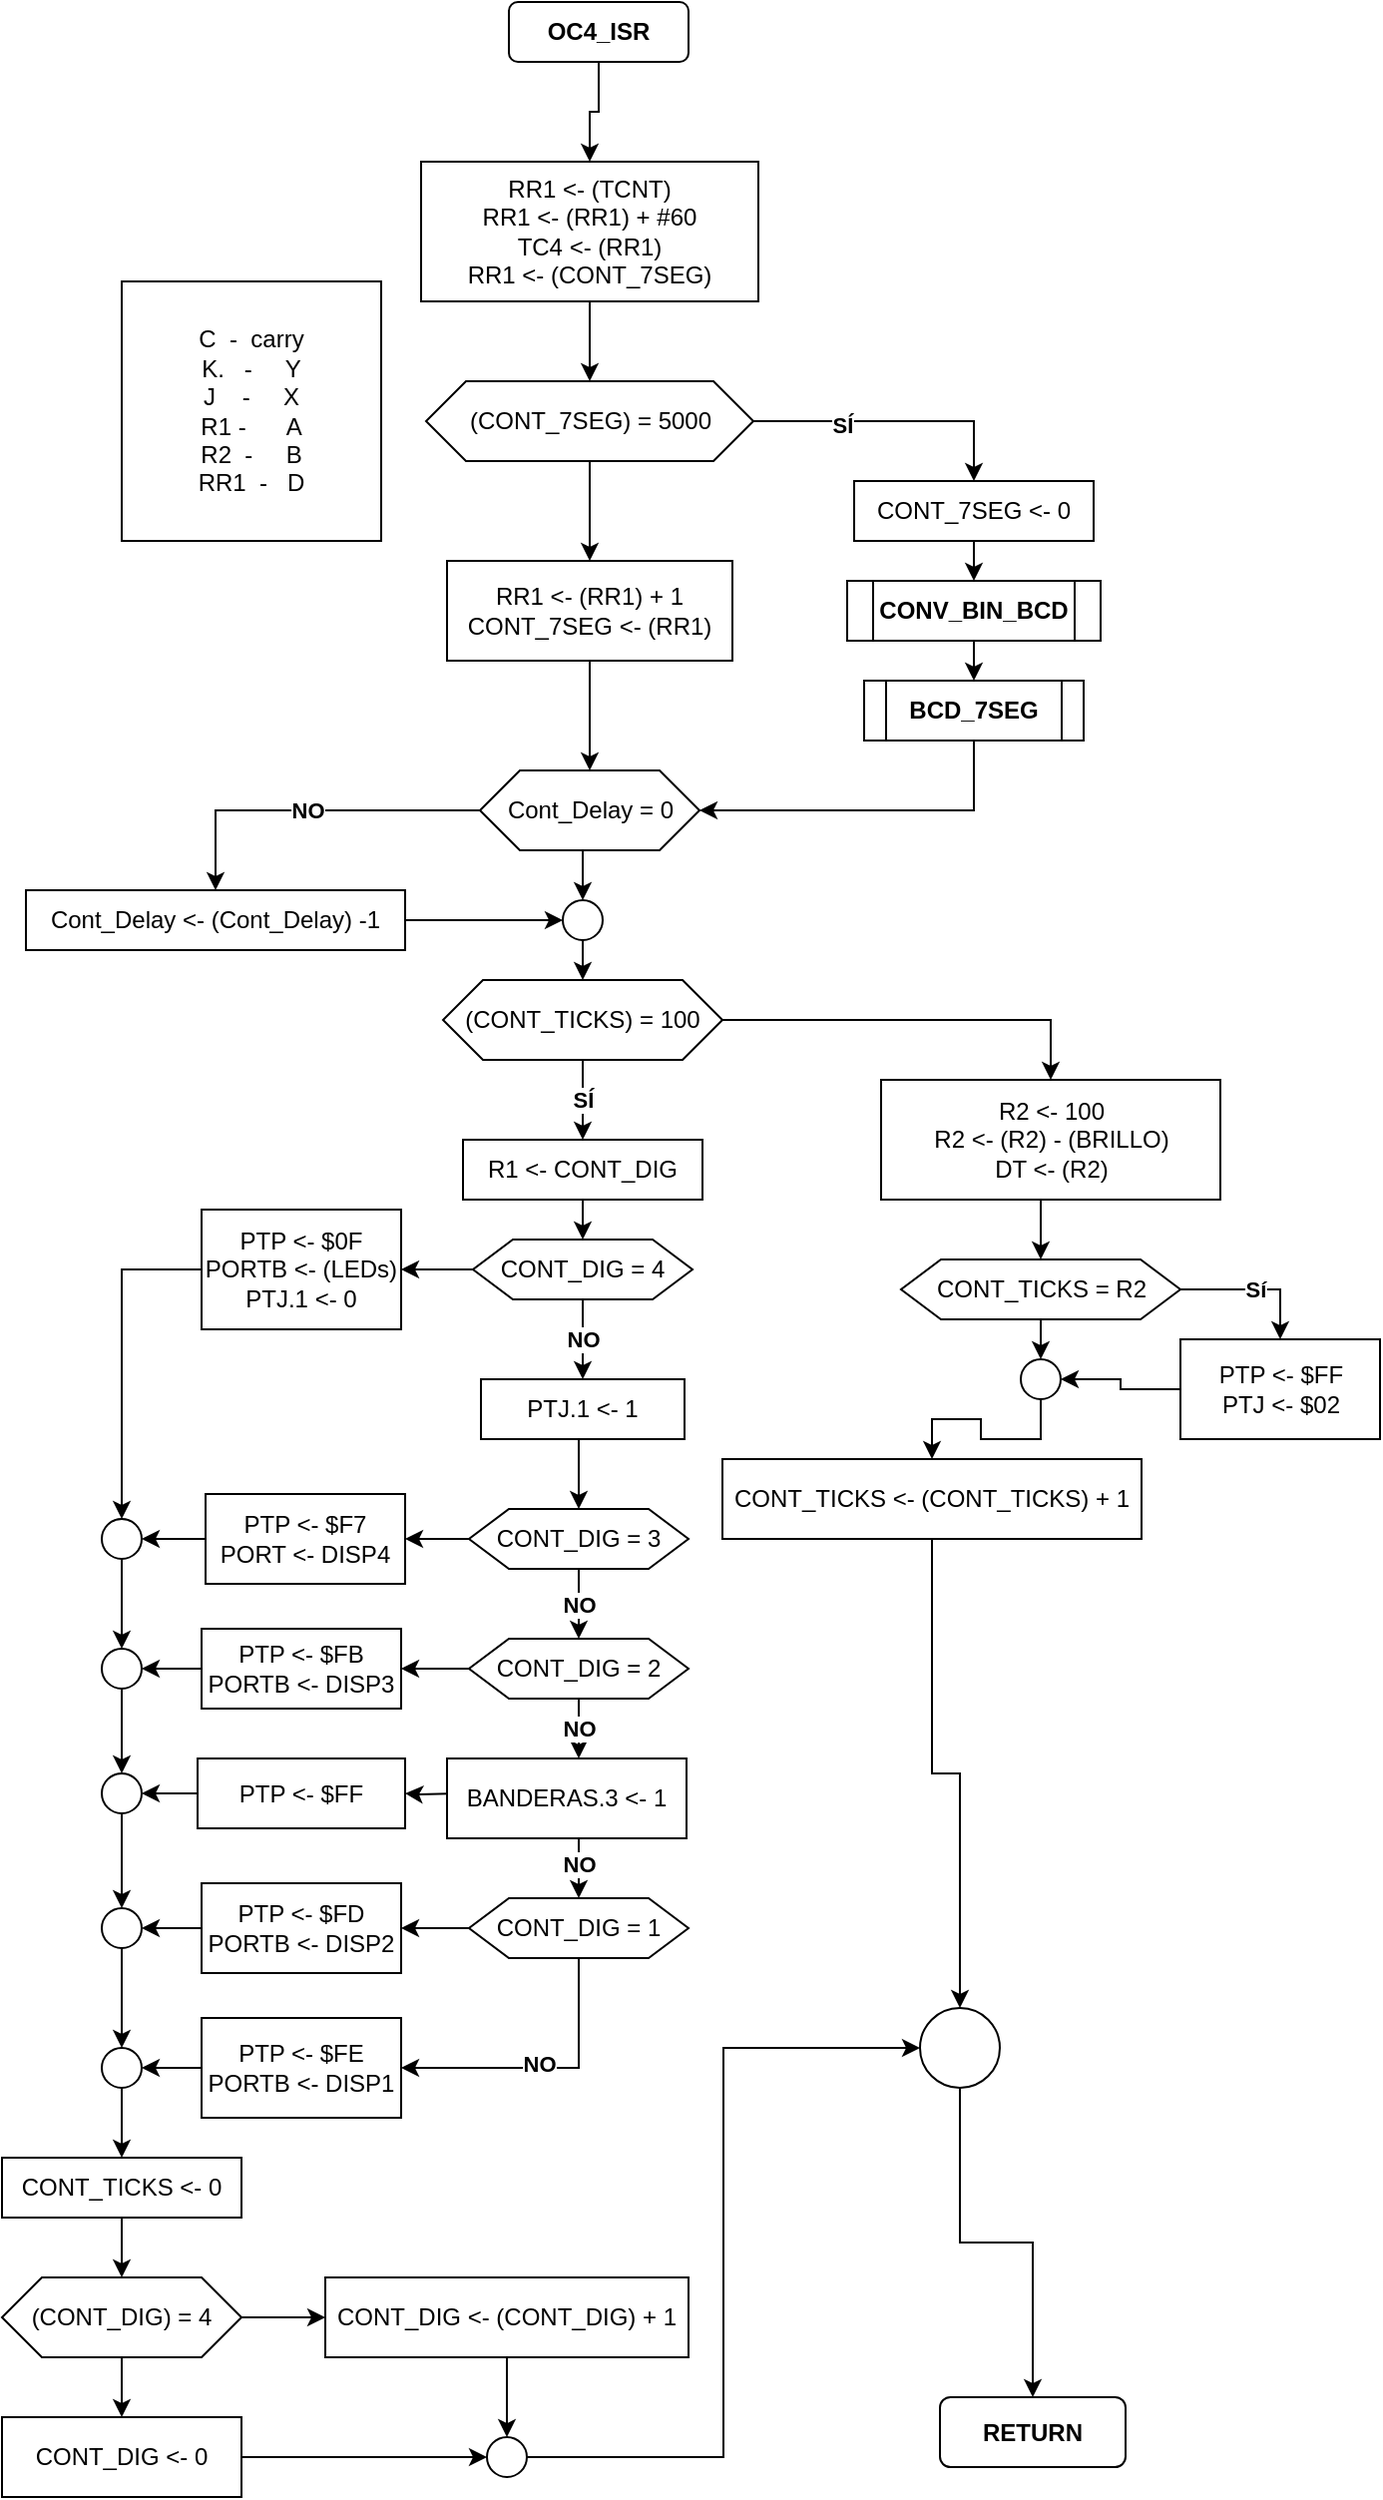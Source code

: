 <mxfile version="14.4.3" type="device"><diagram id="KmJu90Agw-A7-go_Xd_k" name="Page-1"><mxGraphModel dx="1453" dy="1954" grid="1" gridSize="10" guides="1" tooltips="1" connect="1" arrows="1" fold="1" page="1" pageScale="1" pageWidth="827" pageHeight="1169" math="0" shadow="0"><root><mxCell id="0"/><mxCell id="1" parent="0"/><mxCell id="EeOa39_Fw569cQfaLQzC-4" style="edgeStyle=orthogonalEdgeStyle;rounded=0;orthogonalLoop=1;jettySize=auto;html=1;exitX=0.5;exitY=1;exitDx=0;exitDy=0;" edge="1" parent="1" source="s95_hVxubEFKR47E11qt-1" target="EeOa39_Fw569cQfaLQzC-1"><mxGeometry relative="1" as="geometry"/></mxCell><mxCell id="s95_hVxubEFKR47E11qt-1" value="OC4_ISR" style="rounded=1;whiteSpace=wrap;html=1;fontStyle=1" parent="1" vertex="1"><mxGeometry x="314" y="-120" width="90" height="30" as="geometry"/></mxCell><mxCell id="s95_hVxubEFKR47E11qt-121" style="edgeStyle=orthogonalEdgeStyle;rounded=0;orthogonalLoop=1;jettySize=auto;html=1;exitX=0.5;exitY=1;exitDx=0;exitDy=0;entryX=0.5;entryY=0;entryDx=0;entryDy=0;" parent="1" source="s95_hVxubEFKR47E11qt-4" target="s95_hVxubEFKR47E11qt-118" edge="1"><mxGeometry relative="1" as="geometry"/></mxCell><mxCell id="s95_hVxubEFKR47E11qt-4" value="RR1 &amp;lt;- (RR1) + 1&lt;br&gt;CONT_7SEG &amp;lt;- (RR1)" style="rounded=0;whiteSpace=wrap;html=1;" parent="1" vertex="1"><mxGeometry x="283" y="160" width="143" height="50" as="geometry"/></mxCell><mxCell id="s95_hVxubEFKR47E11qt-119" value="SÍ" style="edgeStyle=orthogonalEdgeStyle;rounded=0;orthogonalLoop=1;jettySize=auto;html=1;exitX=0.5;exitY=1;exitDx=0;exitDy=0;entryX=0.5;entryY=0;entryDx=0;entryDy=0;fontStyle=1" parent="1" source="s95_hVxubEFKR47E11qt-9" target="s95_hVxubEFKR47E11qt-30" edge="1"><mxGeometry relative="1" as="geometry"/></mxCell><mxCell id="s95_hVxubEFKR47E11qt-137" style="edgeStyle=orthogonalEdgeStyle;rounded=0;orthogonalLoop=1;jettySize=auto;html=1;exitX=1;exitY=0.5;exitDx=0;exitDy=0;entryX=0.5;entryY=0;entryDx=0;entryDy=0;" parent="1" source="s95_hVxubEFKR47E11qt-9" target="s95_hVxubEFKR47E11qt-10" edge="1"><mxGeometry relative="1" as="geometry"/></mxCell><mxCell id="s95_hVxubEFKR47E11qt-9" value="(CONT_TICKS) = 100" style="shape=hexagon;perimeter=hexagonPerimeter2;whiteSpace=wrap;html=1;fixedSize=1;" parent="1" vertex="1"><mxGeometry x="281" y="370" width="140" height="40" as="geometry"/></mxCell><mxCell id="s95_hVxubEFKR47E11qt-25" style="edgeStyle=orthogonalEdgeStyle;rounded=0;orthogonalLoop=1;jettySize=auto;html=1;exitX=0.5;exitY=1;exitDx=0;exitDy=0;entryX=0.5;entryY=0;entryDx=0;entryDy=0;" parent="1" source="s95_hVxubEFKR47E11qt-10" target="s95_hVxubEFKR47E11qt-12" edge="1"><mxGeometry relative="1" as="geometry"/></mxCell><mxCell id="s95_hVxubEFKR47E11qt-10" value="R2 &amp;lt;- 100&lt;br&gt;R2 &amp;lt;- (R2) - (BRILLO)&lt;br&gt;DT &amp;lt;- (R2)&lt;br&gt;" style="rounded=0;whiteSpace=wrap;html=1;" parent="1" vertex="1"><mxGeometry x="500.5" y="420" width="170" height="60" as="geometry"/></mxCell><mxCell id="s95_hVxubEFKR47E11qt-16" value="Sí" style="edgeStyle=orthogonalEdgeStyle;rounded=0;orthogonalLoop=1;jettySize=auto;html=1;exitX=1;exitY=0.5;exitDx=0;exitDy=0;fontStyle=1" parent="1" source="s95_hVxubEFKR47E11qt-12" target="s95_hVxubEFKR47E11qt-13" edge="1"><mxGeometry relative="1" as="geometry"/></mxCell><mxCell id="s95_hVxubEFKR47E11qt-21" style="edgeStyle=orthogonalEdgeStyle;rounded=0;orthogonalLoop=1;jettySize=auto;html=1;exitX=0.5;exitY=1;exitDx=0;exitDy=0;entryX=0.5;entryY=0;entryDx=0;entryDy=0;" parent="1" source="s95_hVxubEFKR47E11qt-12" target="s95_hVxubEFKR47E11qt-17" edge="1"><mxGeometry relative="1" as="geometry"/></mxCell><mxCell id="s95_hVxubEFKR47E11qt-12" value="CONT_TICKS = R2" style="shape=hexagon;perimeter=hexagonPerimeter2;whiteSpace=wrap;html=1;fixedSize=1;" parent="1" vertex="1"><mxGeometry x="510.5" y="510" width="140" height="30" as="geometry"/></mxCell><mxCell id="s95_hVxubEFKR47E11qt-23" style="edgeStyle=orthogonalEdgeStyle;rounded=0;orthogonalLoop=1;jettySize=auto;html=1;exitX=0;exitY=0.5;exitDx=0;exitDy=0;entryX=1;entryY=0.5;entryDx=0;entryDy=0;" parent="1" source="s95_hVxubEFKR47E11qt-13" target="s95_hVxubEFKR47E11qt-17" edge="1"><mxGeometry relative="1" as="geometry"/></mxCell><mxCell id="s95_hVxubEFKR47E11qt-13" value="PTP &amp;lt;- $FF&lt;br&gt;PTJ &amp;lt;- $02" style="rounded=0;whiteSpace=wrap;html=1;" parent="1" vertex="1"><mxGeometry x="650.5" y="550" width="100" height="50" as="geometry"/></mxCell><mxCell id="NLIzqeMufe7roDr56erX-3" style="edgeStyle=orthogonalEdgeStyle;rounded=0;orthogonalLoop=1;jettySize=auto;html=1;exitX=0.5;exitY=1;exitDx=0;exitDy=0;entryX=0.5;entryY=0;entryDx=0;entryDy=0;" parent="1" source="s95_hVxubEFKR47E11qt-15" target="NLIzqeMufe7roDr56erX-1" edge="1"><mxGeometry relative="1" as="geometry"/></mxCell><mxCell id="s95_hVxubEFKR47E11qt-15" value="CONT_TICKS &amp;lt;- (CONT_TICKS) + 1" style="rounded=0;whiteSpace=wrap;html=1;" parent="1" vertex="1"><mxGeometry x="421" y="610" width="210" height="40" as="geometry"/></mxCell><mxCell id="s95_hVxubEFKR47E11qt-140" style="edgeStyle=orthogonalEdgeStyle;rounded=0;orthogonalLoop=1;jettySize=auto;html=1;exitX=0.5;exitY=1;exitDx=0;exitDy=0;entryX=0.5;entryY=0;entryDx=0;entryDy=0;" parent="1" source="s95_hVxubEFKR47E11qt-17" target="s95_hVxubEFKR47E11qt-15" edge="1"><mxGeometry relative="1" as="geometry"/></mxCell><mxCell id="s95_hVxubEFKR47E11qt-17" value="" style="ellipse;whiteSpace=wrap;html=1;aspect=fixed;" parent="1" vertex="1"><mxGeometry x="570.5" y="560" width="20" height="20" as="geometry"/></mxCell><mxCell id="s95_hVxubEFKR47E11qt-37" style="edgeStyle=orthogonalEdgeStyle;rounded=0;orthogonalLoop=1;jettySize=auto;html=1;exitX=0.5;exitY=1;exitDx=0;exitDy=0;entryX=0.5;entryY=0;entryDx=0;entryDy=0;" parent="1" source="s95_hVxubEFKR47E11qt-29" target="s95_hVxubEFKR47E11qt-32" edge="1"><mxGeometry relative="1" as="geometry"/></mxCell><mxCell id="s95_hVxubEFKR47E11qt-29" value="PTJ.1 &amp;lt;- 1" style="rounded=0;whiteSpace=wrap;html=1;" parent="1" vertex="1"><mxGeometry x="300" y="570" width="102" height="30" as="geometry"/></mxCell><mxCell id="s95_hVxubEFKR47E11qt-35" style="edgeStyle=orthogonalEdgeStyle;rounded=0;orthogonalLoop=1;jettySize=auto;html=1;exitX=0.5;exitY=1;exitDx=0;exitDy=0;entryX=0.5;entryY=0;entryDx=0;entryDy=0;" parent="1" source="s95_hVxubEFKR47E11qt-30" target="s95_hVxubEFKR47E11qt-31" edge="1"><mxGeometry relative="1" as="geometry"/></mxCell><mxCell id="s95_hVxubEFKR47E11qt-30" value="R1 &amp;lt;- CONT_DIG" style="rounded=0;whiteSpace=wrap;html=1;" parent="1" vertex="1"><mxGeometry x="291" y="450" width="120" height="30" as="geometry"/></mxCell><mxCell id="s95_hVxubEFKR47E11qt-36" value="NO" style="edgeStyle=orthogonalEdgeStyle;rounded=0;orthogonalLoop=1;jettySize=auto;html=1;exitX=0.5;exitY=1;exitDx=0;exitDy=0;entryX=0.5;entryY=0;entryDx=0;entryDy=0;fontStyle=1" parent="1" source="s95_hVxubEFKR47E11qt-31" target="s95_hVxubEFKR47E11qt-29" edge="1"><mxGeometry relative="1" as="geometry"/></mxCell><mxCell id="s95_hVxubEFKR47E11qt-66" style="edgeStyle=orthogonalEdgeStyle;rounded=0;orthogonalLoop=1;jettySize=auto;html=1;exitX=0;exitY=0.5;exitDx=0;exitDy=0;entryX=1;entryY=0.5;entryDx=0;entryDy=0;" parent="1" source="s95_hVxubEFKR47E11qt-31" target="s95_hVxubEFKR47E11qt-45" edge="1"><mxGeometry relative="1" as="geometry"/></mxCell><mxCell id="s95_hVxubEFKR47E11qt-31" value="CONT_DIG = 4" style="shape=hexagon;perimeter=hexagonPerimeter2;whiteSpace=wrap;html=1;fixedSize=1;" parent="1" vertex="1"><mxGeometry x="296" y="500" width="110" height="30" as="geometry"/></mxCell><mxCell id="s95_hVxubEFKR47E11qt-38" value="NO" style="edgeStyle=orthogonalEdgeStyle;rounded=0;orthogonalLoop=1;jettySize=auto;html=1;exitX=0.5;exitY=1;exitDx=0;exitDy=0;entryX=0.5;entryY=0;entryDx=0;entryDy=0;fontStyle=1" parent="1" source="s95_hVxubEFKR47E11qt-32" target="s95_hVxubEFKR47E11qt-33" edge="1"><mxGeometry relative="1" as="geometry"/></mxCell><mxCell id="s95_hVxubEFKR47E11qt-68" style="edgeStyle=orthogonalEdgeStyle;rounded=0;orthogonalLoop=1;jettySize=auto;html=1;exitX=0;exitY=0.5;exitDx=0;exitDy=0;entryX=1;entryY=0.5;entryDx=0;entryDy=0;" parent="1" source="s95_hVxubEFKR47E11qt-32" target="s95_hVxubEFKR47E11qt-49" edge="1"><mxGeometry relative="1" as="geometry"/></mxCell><mxCell id="s95_hVxubEFKR47E11qt-32" value="CONT_DIG = 3" style="shape=hexagon;perimeter=hexagonPerimeter2;whiteSpace=wrap;html=1;fixedSize=1;" parent="1" vertex="1"><mxGeometry x="294" y="635" width="110" height="30" as="geometry"/></mxCell><mxCell id="s95_hVxubEFKR47E11qt-44" value="NO" style="edgeStyle=orthogonalEdgeStyle;rounded=0;orthogonalLoop=1;jettySize=auto;html=1;exitX=0.5;exitY=1;exitDx=0;exitDy=0;entryX=0.5;entryY=0;entryDx=0;entryDy=0;fontStyle=1" parent="1" source="s95_hVxubEFKR47E11qt-33" edge="1"><mxGeometry relative="1" as="geometry"><mxPoint x="349" y="760" as="targetPoint"/></mxGeometry></mxCell><mxCell id="s95_hVxubEFKR47E11qt-69" value="" style="edgeStyle=orthogonalEdgeStyle;rounded=0;orthogonalLoop=1;jettySize=auto;html=1;" parent="1" source="s95_hVxubEFKR47E11qt-33" target="s95_hVxubEFKR47E11qt-47" edge="1"><mxGeometry relative="1" as="geometry"/></mxCell><mxCell id="s95_hVxubEFKR47E11qt-33" value="CONT_DIG = 2" style="shape=hexagon;perimeter=hexagonPerimeter2;whiteSpace=wrap;html=1;fixedSize=1;" parent="1" vertex="1"><mxGeometry x="294" y="700" width="110" height="30" as="geometry"/></mxCell><mxCell id="s95_hVxubEFKR47E11qt-70" style="edgeStyle=orthogonalEdgeStyle;rounded=0;orthogonalLoop=1;jettySize=auto;html=1;exitX=0;exitY=0.5;exitDx=0;exitDy=0;" parent="1" source="s95_hVxubEFKR47E11qt-34" target="s95_hVxubEFKR47E11qt-48" edge="1"><mxGeometry relative="1" as="geometry"/></mxCell><mxCell id="s95_hVxubEFKR47E11qt-95" style="edgeStyle=orthogonalEdgeStyle;rounded=0;orthogonalLoop=1;jettySize=auto;html=1;exitX=0.5;exitY=1;exitDx=0;exitDy=0;entryX=1;entryY=0.5;entryDx=0;entryDy=0;" parent="1" source="s95_hVxubEFKR47E11qt-34" target="s95_hVxubEFKR47E11qt-86" edge="1"><mxGeometry relative="1" as="geometry"/></mxCell><mxCell id="s95_hVxubEFKR47E11qt-100" value="&lt;b&gt;NO&lt;/b&gt;" style="edgeLabel;html=1;align=center;verticalAlign=middle;resizable=0;points=[];" parent="s95_hVxubEFKR47E11qt-95" vertex="1" connectable="0"><mxGeometry x="0.043" y="-2" relative="1" as="geometry"><mxPoint as="offset"/></mxGeometry></mxCell><mxCell id="s95_hVxubEFKR47E11qt-34" value="CONT_DIG = 1" style="shape=hexagon;perimeter=hexagonPerimeter2;whiteSpace=wrap;html=1;fixedSize=1;" parent="1" vertex="1"><mxGeometry x="294" y="830" width="110" height="30" as="geometry"/></mxCell><mxCell id="s95_hVxubEFKR47E11qt-43" value="NO" style="edgeStyle=orthogonalEdgeStyle;rounded=0;orthogonalLoop=1;jettySize=auto;html=1;exitX=0.5;exitY=1;exitDx=0;exitDy=0;entryX=0.5;entryY=0;entryDx=0;entryDy=0;fontStyle=1" parent="1" target="s95_hVxubEFKR47E11qt-34" edge="1"><mxGeometry relative="1" as="geometry"><mxPoint x="349" y="795" as="sourcePoint"/></mxGeometry></mxCell><mxCell id="s95_hVxubEFKR47E11qt-91" value="" style="edgeStyle=orthogonalEdgeStyle;rounded=0;orthogonalLoop=1;jettySize=auto;html=1;" parent="1" target="s95_hVxubEFKR47E11qt-78" edge="1"><mxGeometry relative="1" as="geometry"><mxPoint x="289" y="777.5" as="sourcePoint"/></mxGeometry></mxCell><mxCell id="s95_hVxubEFKR47E11qt-57" style="edgeStyle=orthogonalEdgeStyle;rounded=0;orthogonalLoop=1;jettySize=auto;html=1;exitX=0;exitY=0.5;exitDx=0;exitDy=0;entryX=0.5;entryY=0;entryDx=0;entryDy=0;" parent="1" source="s95_hVxubEFKR47E11qt-45" target="s95_hVxubEFKR47E11qt-56" edge="1"><mxGeometry relative="1" as="geometry"/></mxCell><mxCell id="s95_hVxubEFKR47E11qt-45" value="PTP &amp;lt;- $0F&lt;br&gt;PORTB &amp;lt;- (LEDs)&lt;br&gt;PTJ.1 &amp;lt;- 0" style="rounded=0;whiteSpace=wrap;html=1;" parent="1" vertex="1"><mxGeometry x="160" y="485" width="100" height="60" as="geometry"/></mxCell><mxCell id="s95_hVxubEFKR47E11qt-61" style="edgeStyle=orthogonalEdgeStyle;rounded=0;orthogonalLoop=1;jettySize=auto;html=1;exitX=0;exitY=0.5;exitDx=0;exitDy=0;entryX=1;entryY=0.5;entryDx=0;entryDy=0;" parent="1" source="s95_hVxubEFKR47E11qt-47" target="s95_hVxubEFKR47E11qt-60" edge="1"><mxGeometry relative="1" as="geometry"/></mxCell><mxCell id="s95_hVxubEFKR47E11qt-47" value="PTP &amp;lt;- $FB&lt;br&gt;PORTB &amp;lt;- DISP3" style="rounded=0;whiteSpace=wrap;html=1;" parent="1" vertex="1"><mxGeometry x="160" y="695" width="100" height="40" as="geometry"/></mxCell><mxCell id="s95_hVxubEFKR47E11qt-64" value="" style="edgeStyle=orthogonalEdgeStyle;rounded=0;orthogonalLoop=1;jettySize=auto;html=1;" parent="1" source="s95_hVxubEFKR47E11qt-48" target="s95_hVxubEFKR47E11qt-63" edge="1"><mxGeometry relative="1" as="geometry"/></mxCell><mxCell id="s95_hVxubEFKR47E11qt-48" value="PTP &amp;lt;- $FD&lt;br&gt;PORTB &amp;lt;- DISP2" style="rounded=0;whiteSpace=wrap;html=1;" parent="1" vertex="1"><mxGeometry x="160" y="822.5" width="100" height="45" as="geometry"/></mxCell><mxCell id="s95_hVxubEFKR47E11qt-59" style="edgeStyle=orthogonalEdgeStyle;rounded=0;orthogonalLoop=1;jettySize=auto;html=1;exitX=0;exitY=0.5;exitDx=0;exitDy=0;entryX=1;entryY=0.5;entryDx=0;entryDy=0;" parent="1" source="s95_hVxubEFKR47E11qt-49" target="s95_hVxubEFKR47E11qt-56" edge="1"><mxGeometry relative="1" as="geometry"/></mxCell><mxCell id="s95_hVxubEFKR47E11qt-49" value="PTP &amp;lt;- $F7&lt;br&gt;PORT &amp;lt;- DISP4" style="rounded=0;whiteSpace=wrap;html=1;" parent="1" vertex="1"><mxGeometry x="162" y="627.5" width="100" height="45" as="geometry"/></mxCell><mxCell id="s95_hVxubEFKR47E11qt-62" style="edgeStyle=orthogonalEdgeStyle;rounded=0;orthogonalLoop=1;jettySize=auto;html=1;exitX=0.5;exitY=1;exitDx=0;exitDy=0;entryX=0.5;entryY=0;entryDx=0;entryDy=0;" parent="1" source="s95_hVxubEFKR47E11qt-56" target="s95_hVxubEFKR47E11qt-60" edge="1"><mxGeometry relative="1" as="geometry"/></mxCell><mxCell id="s95_hVxubEFKR47E11qt-56" value="" style="ellipse;whiteSpace=wrap;html=1;aspect=fixed;" parent="1" vertex="1"><mxGeometry x="110" y="640" width="20" height="20" as="geometry"/></mxCell><mxCell id="s95_hVxubEFKR47E11qt-81" style="edgeStyle=orthogonalEdgeStyle;rounded=0;orthogonalLoop=1;jettySize=auto;html=1;exitX=0.5;exitY=1;exitDx=0;exitDy=0;entryX=0.5;entryY=0;entryDx=0;entryDy=0;" parent="1" source="s95_hVxubEFKR47E11qt-60" target="s95_hVxubEFKR47E11qt-80" edge="1"><mxGeometry relative="1" as="geometry"/></mxCell><mxCell id="s95_hVxubEFKR47E11qt-60" value="" style="ellipse;whiteSpace=wrap;html=1;aspect=fixed;" parent="1" vertex="1"><mxGeometry x="110" y="705" width="20" height="20" as="geometry"/></mxCell><mxCell id="s95_hVxubEFKR47E11qt-97" style="edgeStyle=orthogonalEdgeStyle;rounded=0;orthogonalLoop=1;jettySize=auto;html=1;exitX=0.5;exitY=1;exitDx=0;exitDy=0;entryX=0.5;entryY=0;entryDx=0;entryDy=0;" parent="1" source="s95_hVxubEFKR47E11qt-63" target="s95_hVxubEFKR47E11qt-96" edge="1"><mxGeometry relative="1" as="geometry"/></mxCell><mxCell id="s95_hVxubEFKR47E11qt-63" value="" style="ellipse;whiteSpace=wrap;html=1;aspect=fixed;" parent="1" vertex="1"><mxGeometry x="110" y="835" width="20" height="20" as="geometry"/></mxCell><mxCell id="s95_hVxubEFKR47E11qt-75" style="edgeStyle=orthogonalEdgeStyle;rounded=0;orthogonalLoop=1;jettySize=auto;html=1;exitX=0.5;exitY=1;exitDx=0;exitDy=0;entryX=0.5;entryY=0;entryDx=0;entryDy=0;" parent="1" source="s95_hVxubEFKR47E11qt-71" target="s95_hVxubEFKR47E11qt-72" edge="1"><mxGeometry relative="1" as="geometry"/></mxCell><mxCell id="s95_hVxubEFKR47E11qt-71" value="CONT_TICKS &amp;lt;- 0" style="rounded=0;whiteSpace=wrap;html=1;" parent="1" vertex="1"><mxGeometry x="60" y="960" width="120" height="30" as="geometry"/></mxCell><mxCell id="s95_hVxubEFKR47E11qt-76" style="edgeStyle=orthogonalEdgeStyle;rounded=0;orthogonalLoop=1;jettySize=auto;html=1;exitX=1;exitY=0.5;exitDx=0;exitDy=0;" parent="1" source="s95_hVxubEFKR47E11qt-72" target="s95_hVxubEFKR47E11qt-73" edge="1"><mxGeometry relative="1" as="geometry"/></mxCell><mxCell id="s95_hVxubEFKR47E11qt-85" style="edgeStyle=orthogonalEdgeStyle;rounded=0;orthogonalLoop=1;jettySize=auto;html=1;exitX=0.5;exitY=1;exitDx=0;exitDy=0;entryX=0.5;entryY=0;entryDx=0;entryDy=0;" parent="1" source="s95_hVxubEFKR47E11qt-72" target="s95_hVxubEFKR47E11qt-84" edge="1"><mxGeometry relative="1" as="geometry"/></mxCell><mxCell id="s95_hVxubEFKR47E11qt-72" value="(CONT_DIG) = 4" style="shape=hexagon;perimeter=hexagonPerimeter2;whiteSpace=wrap;html=1;fixedSize=1;" parent="1" vertex="1"><mxGeometry x="60" y="1020" width="120" height="40" as="geometry"/></mxCell><mxCell id="s95_hVxubEFKR47E11qt-102" style="edgeStyle=orthogonalEdgeStyle;rounded=0;orthogonalLoop=1;jettySize=auto;html=1;exitX=0.5;exitY=1;exitDx=0;exitDy=0;entryX=0.5;entryY=0;entryDx=0;entryDy=0;" parent="1" source="s95_hVxubEFKR47E11qt-73" target="s95_hVxubEFKR47E11qt-101" edge="1"><mxGeometry relative="1" as="geometry"/></mxCell><mxCell id="s95_hVxubEFKR47E11qt-73" value="CONT_DIG &amp;lt;- (CONT_DIG) + 1" style="rounded=0;whiteSpace=wrap;html=1;" parent="1" vertex="1"><mxGeometry x="222" y="1020" width="182" height="40" as="geometry"/></mxCell><mxCell id="NLIzqeMufe7roDr56erX-2" style="edgeStyle=orthogonalEdgeStyle;rounded=0;orthogonalLoop=1;jettySize=auto;html=1;exitX=1;exitY=0.5;exitDx=0;exitDy=0;entryX=0;entryY=0.5;entryDx=0;entryDy=0;" parent="1" source="s95_hVxubEFKR47E11qt-101" target="NLIzqeMufe7roDr56erX-1" edge="1"><mxGeometry relative="1" as="geometry"><mxPoint x="531" y="1110" as="sourcePoint"/></mxGeometry></mxCell><mxCell id="s95_hVxubEFKR47E11qt-92" style="edgeStyle=orthogonalEdgeStyle;rounded=0;orthogonalLoop=1;jettySize=auto;html=1;exitX=0;exitY=0.5;exitDx=0;exitDy=0;entryX=1;entryY=0.5;entryDx=0;entryDy=0;" parent="1" source="s95_hVxubEFKR47E11qt-78" target="s95_hVxubEFKR47E11qt-80" edge="1"><mxGeometry relative="1" as="geometry"/></mxCell><mxCell id="s95_hVxubEFKR47E11qt-78" value="PTP &amp;lt;- $FF" style="rounded=0;whiteSpace=wrap;html=1;" parent="1" vertex="1"><mxGeometry x="158" y="760" width="104" height="35" as="geometry"/></mxCell><mxCell id="s95_hVxubEFKR47E11qt-82" style="edgeStyle=orthogonalEdgeStyle;rounded=0;orthogonalLoop=1;jettySize=auto;html=1;exitX=0.5;exitY=1;exitDx=0;exitDy=0;entryX=0.5;entryY=0;entryDx=0;entryDy=0;" parent="1" source="s95_hVxubEFKR47E11qt-80" target="s95_hVxubEFKR47E11qt-63" edge="1"><mxGeometry relative="1" as="geometry"/></mxCell><mxCell id="s95_hVxubEFKR47E11qt-80" value="" style="ellipse;whiteSpace=wrap;html=1;aspect=fixed;" parent="1" vertex="1"><mxGeometry x="110" y="767.5" width="20" height="20" as="geometry"/></mxCell><mxCell id="s95_hVxubEFKR47E11qt-103" style="edgeStyle=orthogonalEdgeStyle;rounded=0;orthogonalLoop=1;jettySize=auto;html=1;exitX=1;exitY=0.5;exitDx=0;exitDy=0;entryX=0;entryY=0.5;entryDx=0;entryDy=0;" parent="1" source="s95_hVxubEFKR47E11qt-84" target="s95_hVxubEFKR47E11qt-101" edge="1"><mxGeometry relative="1" as="geometry"/></mxCell><mxCell id="s95_hVxubEFKR47E11qt-84" value="CONT_DIG &amp;lt;- 0" style="rounded=0;whiteSpace=wrap;html=1;" parent="1" vertex="1"><mxGeometry x="60" y="1090" width="120" height="40" as="geometry"/></mxCell><mxCell id="s95_hVxubEFKR47E11qt-98" style="edgeStyle=orthogonalEdgeStyle;rounded=0;orthogonalLoop=1;jettySize=auto;html=1;exitX=0;exitY=0.5;exitDx=0;exitDy=0;entryX=1;entryY=0.5;entryDx=0;entryDy=0;" parent="1" source="s95_hVxubEFKR47E11qt-86" target="s95_hVxubEFKR47E11qt-96" edge="1"><mxGeometry relative="1" as="geometry"/></mxCell><mxCell id="s95_hVxubEFKR47E11qt-86" value="PTP &amp;lt;- $FE&lt;br&gt;PORTB &amp;lt;- DISP1" style="rounded=0;whiteSpace=wrap;html=1;" parent="1" vertex="1"><mxGeometry x="160" y="890" width="100" height="50" as="geometry"/></mxCell><mxCell id="s95_hVxubEFKR47E11qt-99" style="edgeStyle=orthogonalEdgeStyle;rounded=0;orthogonalLoop=1;jettySize=auto;html=1;exitX=0.5;exitY=1;exitDx=0;exitDy=0;entryX=0.5;entryY=0;entryDx=0;entryDy=0;" parent="1" source="s95_hVxubEFKR47E11qt-96" target="s95_hVxubEFKR47E11qt-71" edge="1"><mxGeometry relative="1" as="geometry"/></mxCell><mxCell id="s95_hVxubEFKR47E11qt-96" value="" style="ellipse;whiteSpace=wrap;html=1;aspect=fixed;" parent="1" vertex="1"><mxGeometry x="110" y="905" width="20" height="20" as="geometry"/></mxCell><mxCell id="s95_hVxubEFKR47E11qt-101" value="" style="ellipse;whiteSpace=wrap;html=1;aspect=fixed;" parent="1" vertex="1"><mxGeometry x="303" y="1100" width="20" height="20" as="geometry"/></mxCell><mxCell id="s95_hVxubEFKR47E11qt-105" value="RETURN" style="rounded=1;whiteSpace=wrap;html=1;fontStyle=1" parent="1" vertex="1"><mxGeometry x="530" y="1080" width="93" height="35" as="geometry"/></mxCell><mxCell id="s95_hVxubEFKR47E11qt-122" style="edgeStyle=orthogonalEdgeStyle;rounded=0;orthogonalLoop=1;jettySize=auto;html=1;exitX=0.5;exitY=1;exitDx=0;exitDy=0;entryX=0.5;entryY=0;entryDx=0;entryDy=0;" parent="1" source="s95_hVxubEFKR47E11qt-109" target="s95_hVxubEFKR47E11qt-4" edge="1"><mxGeometry relative="1" as="geometry"/></mxCell><mxCell id="s95_hVxubEFKR47E11qt-123" style="edgeStyle=orthogonalEdgeStyle;rounded=0;orthogonalLoop=1;jettySize=auto;html=1;exitX=1;exitY=0.5;exitDx=0;exitDy=0;entryX=0.5;entryY=0;entryDx=0;entryDy=0;" parent="1" source="s95_hVxubEFKR47E11qt-109" target="s95_hVxubEFKR47E11qt-113" edge="1"><mxGeometry relative="1" as="geometry"/></mxCell><mxCell id="s95_hVxubEFKR47E11qt-126" value="&lt;b&gt;SÍ&lt;/b&gt;" style="edgeLabel;html=1;align=center;verticalAlign=middle;resizable=0;points=[];" parent="s95_hVxubEFKR47E11qt-123" vertex="1" connectable="0"><mxGeometry x="-0.389" y="-2" relative="1" as="geometry"><mxPoint x="1" as="offset"/></mxGeometry></mxCell><mxCell id="s95_hVxubEFKR47E11qt-109" value="(CONT_7SEG) = 5000" style="shape=hexagon;perimeter=hexagonPerimeter2;whiteSpace=wrap;html=1;fixedSize=1;" parent="1" vertex="1"><mxGeometry x="272.5" y="70" width="164" height="40" as="geometry"/></mxCell><mxCell id="s95_hVxubEFKR47E11qt-116" style="edgeStyle=orthogonalEdgeStyle;rounded=0;orthogonalLoop=1;jettySize=auto;html=1;exitX=0.5;exitY=1;exitDx=0;exitDy=0;entryX=0.5;entryY=0;entryDx=0;entryDy=0;" parent="1" source="s95_hVxubEFKR47E11qt-113" target="s95_hVxubEFKR47E11qt-114" edge="1"><mxGeometry relative="1" as="geometry"/></mxCell><mxCell id="s95_hVxubEFKR47E11qt-113" value="CONT_7SEG &amp;lt;- 0" style="rounded=0;whiteSpace=wrap;html=1;" parent="1" vertex="1"><mxGeometry x="487" y="120" width="120" height="30" as="geometry"/></mxCell><mxCell id="s95_hVxubEFKR47E11qt-117" style="edgeStyle=orthogonalEdgeStyle;rounded=0;orthogonalLoop=1;jettySize=auto;html=1;exitX=0.5;exitY=1;exitDx=0;exitDy=0;entryX=0.5;entryY=0;entryDx=0;entryDy=0;" parent="1" source="s95_hVxubEFKR47E11qt-114" target="s95_hVxubEFKR47E11qt-115" edge="1"><mxGeometry relative="1" as="geometry"/></mxCell><mxCell id="s95_hVxubEFKR47E11qt-114" value="&lt;b&gt;CONV_BIN_BCD&lt;/b&gt;" style="shape=process;whiteSpace=wrap;html=1;backgroundOutline=1;" parent="1" vertex="1"><mxGeometry x="483.5" y="170" width="127" height="30" as="geometry"/></mxCell><mxCell id="s95_hVxubEFKR47E11qt-125" style="edgeStyle=orthogonalEdgeStyle;rounded=0;orthogonalLoop=1;jettySize=auto;html=1;exitX=0.5;exitY=1;exitDx=0;exitDy=0;entryX=1;entryY=0.5;entryDx=0;entryDy=0;" parent="1" source="s95_hVxubEFKR47E11qt-115" target="s95_hVxubEFKR47E11qt-118" edge="1"><mxGeometry relative="1" as="geometry"/></mxCell><mxCell id="s95_hVxubEFKR47E11qt-115" value="BCD_7SEG" style="shape=process;whiteSpace=wrap;html=1;backgroundOutline=1;fontStyle=1" parent="1" vertex="1"><mxGeometry x="492" y="220" width="110" height="30" as="geometry"/></mxCell><mxCell id="s95_hVxubEFKR47E11qt-134" style="edgeStyle=orthogonalEdgeStyle;rounded=0;orthogonalLoop=1;jettySize=auto;html=1;exitX=0.5;exitY=1;exitDx=0;exitDy=0;entryX=0.5;entryY=0;entryDx=0;entryDy=0;" parent="1" source="s95_hVxubEFKR47E11qt-118" target="s95_hVxubEFKR47E11qt-129" edge="1"><mxGeometry relative="1" as="geometry"/></mxCell><mxCell id="s95_hVxubEFKR47E11qt-135" value="NO" style="edgeStyle=orthogonalEdgeStyle;rounded=0;orthogonalLoop=1;jettySize=auto;html=1;exitX=0;exitY=0.5;exitDx=0;exitDy=0;entryX=0.5;entryY=0;entryDx=0;entryDy=0;fontStyle=1" parent="1" source="s95_hVxubEFKR47E11qt-118" target="s95_hVxubEFKR47E11qt-127" edge="1"><mxGeometry relative="1" as="geometry"/></mxCell><mxCell id="s95_hVxubEFKR47E11qt-118" value="Cont_Delay = 0" style="shape=hexagon;perimeter=hexagonPerimeter2;whiteSpace=wrap;html=1;fixedSize=1;" parent="1" vertex="1"><mxGeometry x="299.5" y="265" width="110" height="40" as="geometry"/></mxCell><mxCell id="s95_hVxubEFKR47E11qt-136" value="" style="edgeStyle=orthogonalEdgeStyle;rounded=0;orthogonalLoop=1;jettySize=auto;html=1;" parent="1" source="s95_hVxubEFKR47E11qt-127" target="s95_hVxubEFKR47E11qt-129" edge="1"><mxGeometry relative="1" as="geometry"/></mxCell><mxCell id="s95_hVxubEFKR47E11qt-127" value="Cont_Delay &amp;lt;- (Cont_Delay) -1" style="rounded=0;whiteSpace=wrap;html=1;" parent="1" vertex="1"><mxGeometry x="72" y="325" width="190" height="30" as="geometry"/></mxCell><mxCell id="s95_hVxubEFKR47E11qt-133" style="edgeStyle=orthogonalEdgeStyle;rounded=0;orthogonalLoop=1;jettySize=auto;html=1;exitX=0.5;exitY=1;exitDx=0;exitDy=0;entryX=0.5;entryY=0;entryDx=0;entryDy=0;" parent="1" source="s95_hVxubEFKR47E11qt-129" target="s95_hVxubEFKR47E11qt-9" edge="1"><mxGeometry relative="1" as="geometry"/></mxCell><mxCell id="s95_hVxubEFKR47E11qt-129" value="" style="ellipse;whiteSpace=wrap;html=1;aspect=fixed;" parent="1" vertex="1"><mxGeometry x="341" y="330" width="20" height="20" as="geometry"/></mxCell><mxCell id="NLIzqeMufe7roDr56erX-4" style="edgeStyle=orthogonalEdgeStyle;rounded=0;orthogonalLoop=1;jettySize=auto;html=1;exitX=0.5;exitY=1;exitDx=0;exitDy=0;" parent="1" source="NLIzqeMufe7roDr56erX-1" target="s95_hVxubEFKR47E11qt-105" edge="1"><mxGeometry relative="1" as="geometry"/></mxCell><mxCell id="NLIzqeMufe7roDr56erX-1" value="" style="ellipse;whiteSpace=wrap;html=1;aspect=fixed;" parent="1" vertex="1"><mxGeometry x="520" y="885" width="40" height="40" as="geometry"/></mxCell><mxCell id="NLIzqeMufe7roDr56erX-5" value="C &amp;nbsp;- &amp;nbsp;carry&lt;br&gt;K. &amp;nbsp; - &amp;nbsp; &amp;nbsp; Y&lt;br&gt;J &amp;nbsp; &amp;nbsp;- &amp;nbsp; &amp;nbsp; X&lt;br&gt;R1 - &amp;nbsp; &amp;nbsp; &amp;nbsp;A&lt;br&gt;R2 &amp;nbsp;- &amp;nbsp; &amp;nbsp; B&lt;br&gt;RR1 &amp;nbsp;- &amp;nbsp; D" style="whiteSpace=wrap;html=1;aspect=fixed;" parent="1" vertex="1"><mxGeometry x="120" y="20" width="130" height="130" as="geometry"/></mxCell><mxCell id="EeOa39_Fw569cQfaLQzC-3" style="edgeStyle=orthogonalEdgeStyle;rounded=0;orthogonalLoop=1;jettySize=auto;html=1;exitX=0.5;exitY=1;exitDx=0;exitDy=0;" edge="1" parent="1" source="EeOa39_Fw569cQfaLQzC-1" target="s95_hVxubEFKR47E11qt-109"><mxGeometry relative="1" as="geometry"/></mxCell><mxCell id="EeOa39_Fw569cQfaLQzC-1" value="RR1 &amp;lt;- (TCNT)&lt;br&gt;RR1 &amp;lt;- (RR1) + #60&lt;br&gt;TC4 &amp;lt;- (RR1)&lt;br&gt;RR1 &amp;lt;- (CONT_7SEG)" style="rounded=0;whiteSpace=wrap;html=1;" vertex="1" parent="1"><mxGeometry x="270" y="-40" width="169" height="70" as="geometry"/></mxCell><mxCell id="EeOa39_Fw569cQfaLQzC-6" value="&lt;span&gt;BANDERAS.3 &amp;lt;- 1&lt;/span&gt;" style="rounded=0;whiteSpace=wrap;html=1;" vertex="1" parent="1"><mxGeometry x="283" y="760" width="120" height="40" as="geometry"/></mxCell></root></mxGraphModel></diagram></mxfile>